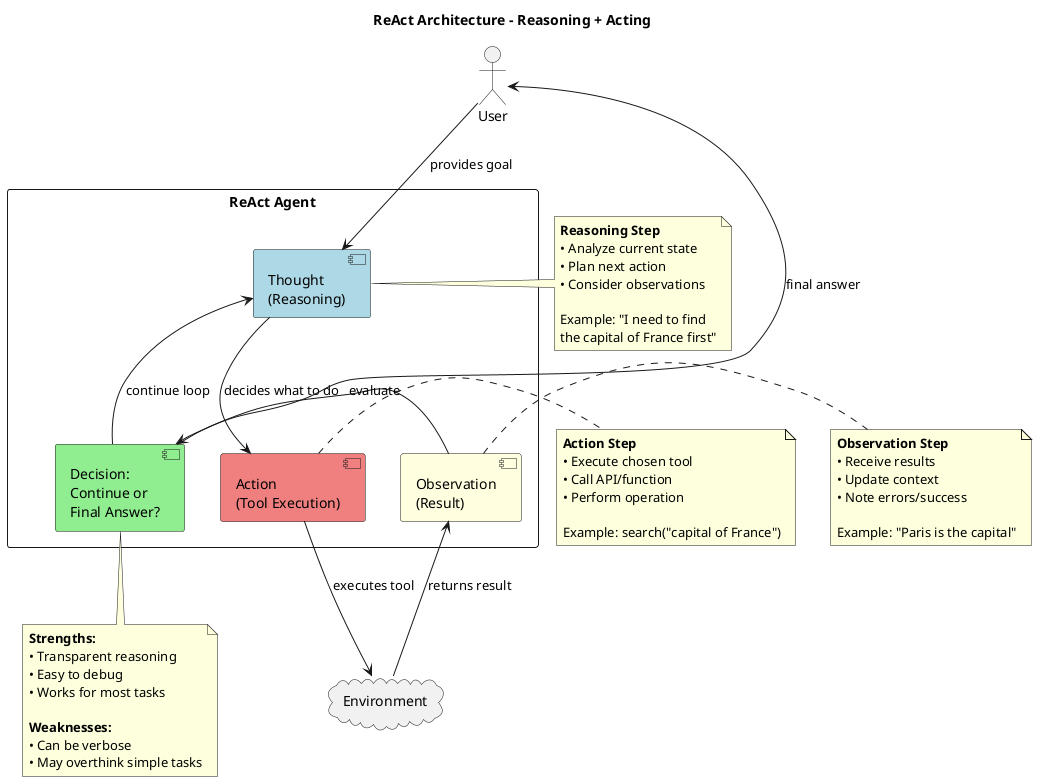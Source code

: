 @startuml
!define THOUGHT #LightBlue
!define ACTION #LightCoral
!define OBSERVATION #LightYellow

title ReAct Architecture - Reasoning + Acting

actor User
cloud Environment

rectangle "ReAct Agent" {
    
    component "Thought\n(Reasoning)" as thought THOUGHT
    
    component "Action\n(Tool Execution)" as action ACTION
    
    component "Observation\n(Result)" as observation OBSERVATION
    
    component "Decision:\nContinue or\nFinal Answer?" as decision #LightGreen
}

User -down-> thought : provides goal
thought -down-> action : decides what to do
action -down-> Environment : executes tool
Environment -down-> observation : returns result
observation -right-> decision : evaluate
decision -up-> thought : continue loop
decision -up-> User : final answer

note right of thought
  **Reasoning Step**
  • Analyze current state
  • Plan next action
  • Consider observations
  
  Example: "I need to find 
  the capital of France first"
end note

note right of action
  **Action Step**
  • Execute chosen tool
  • Call API/function
  • Perform operation
  
  Example: search("capital of France")
end note

note right of observation
  **Observation Step**
  • Receive results
  • Update context
  • Note errors/success
  
  Example: "Paris is the capital"
end note

note bottom of decision
  **Strengths:**
  • Transparent reasoning
  • Easy to debug
  • Works for most tasks
  
  **Weaknesses:**
  • Can be verbose
  • May overthink simple tasks
end note

@enduml
